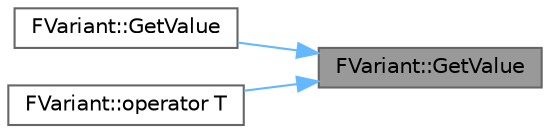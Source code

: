 digraph "FVariant::GetValue"
{
 // INTERACTIVE_SVG=YES
 // LATEX_PDF_SIZE
  bgcolor="transparent";
  edge [fontname=Helvetica,fontsize=10,labelfontname=Helvetica,labelfontsize=10];
  node [fontname=Helvetica,fontsize=10,shape=box,height=0.2,width=0.4];
  rankdir="RL";
  Node1 [id="Node000001",label="FVariant::GetValue",height=0.2,width=0.4,color="gray40", fillcolor="grey60", style="filled", fontcolor="black",tooltip="Gets the stored value."];
  Node1 -> Node2 [id="edge1_Node000001_Node000002",dir="back",color="steelblue1",style="solid",tooltip=" "];
  Node2 [id="Node000002",label="FVariant::GetValue",height=0.2,width=0.4,color="grey40", fillcolor="white", style="filled",URL="$d5/d94/classFVariant.html#ac30471208a0f76d12578f82638cc030e",tooltip="Gets the stored value for byte arrays."];
  Node1 -> Node3 [id="edge2_Node000001_Node000003",dir="back",color="steelblue1",style="solid",tooltip=" "];
  Node3 [id="Node000003",label="FVariant::operator T",height=0.2,width=0.4,color="grey40", fillcolor="white", style="filled",URL="$d5/d94/classFVariant.html#ae958e842d3591a9a9d82f9c400e5b4f0",tooltip="Implicit conversion operator."];
}
